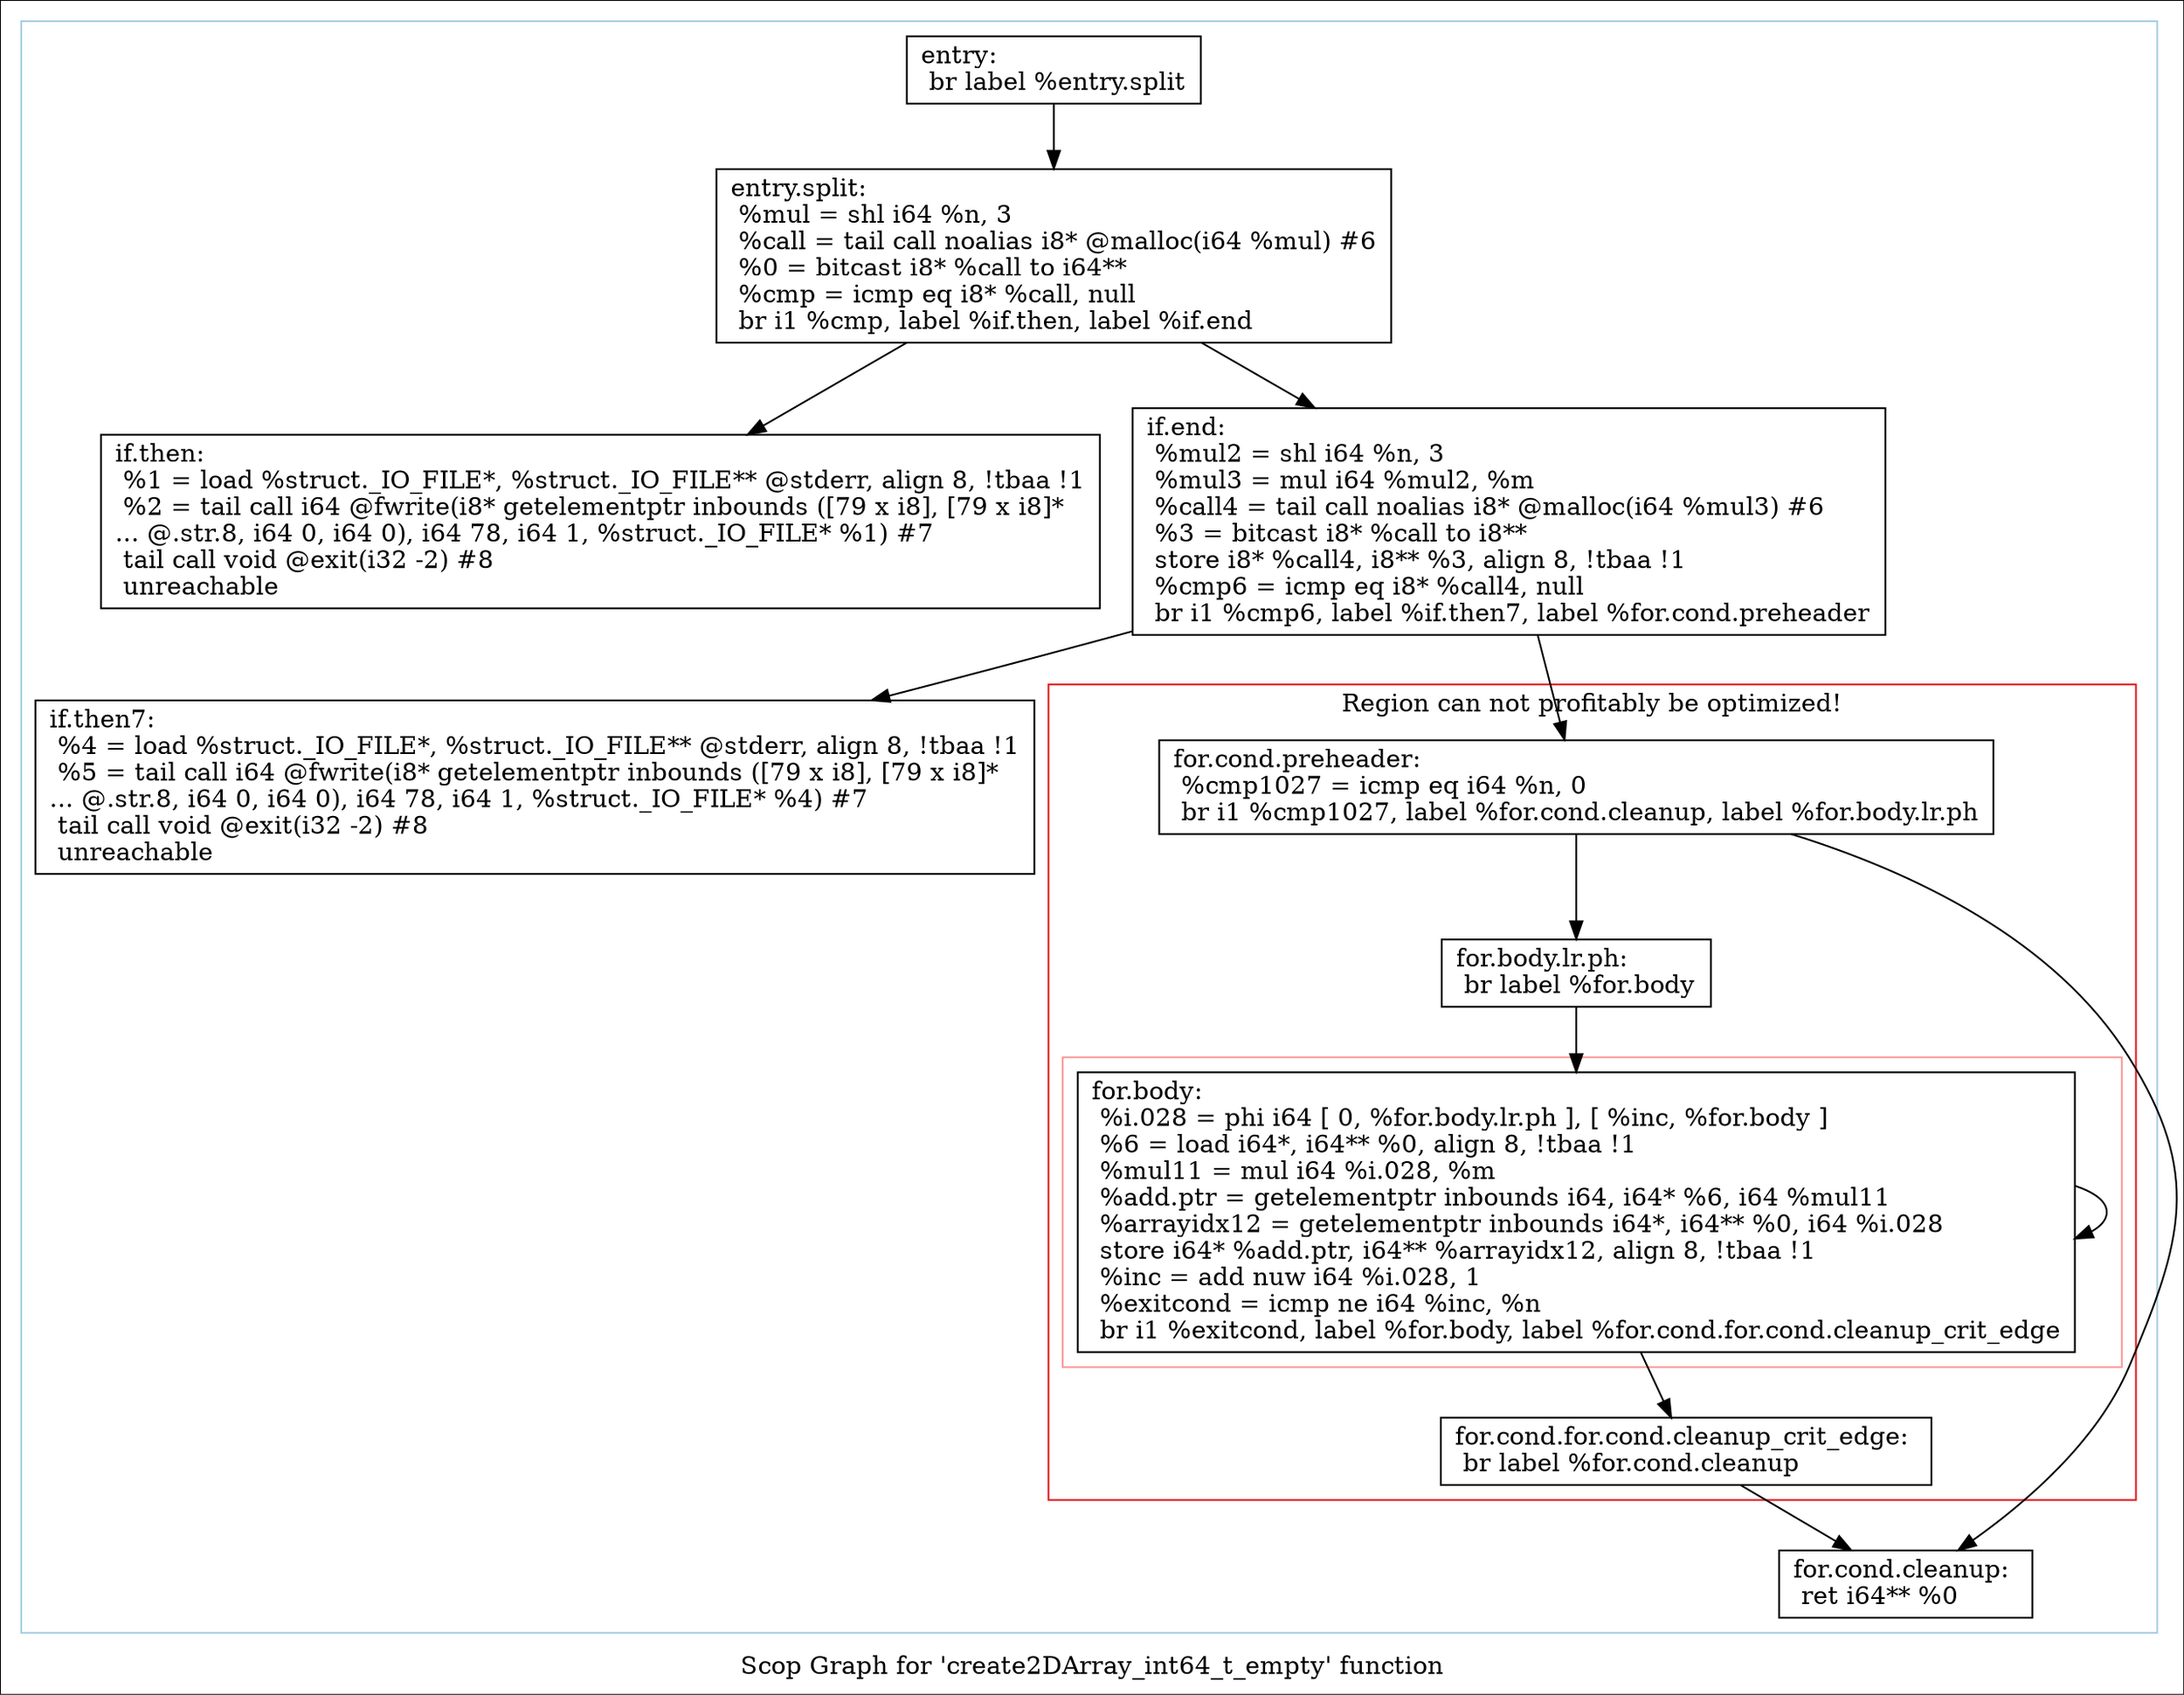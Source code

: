 digraph "Scop Graph for 'create2DArray_int64_t_empty' function" {
	label="Scop Graph for 'create2DArray_int64_t_empty' function";

	Node0xbfe1830 [shape=record,label="{entry:\l  br label %entry.split\l}"];
	Node0xbfe1830 -> Node0xc0b72d0;
	Node0xc0b72d0 [shape=record,label="{entry.split:                                      \l  %mul = shl i64 %n, 3\l  %call = tail call noalias i8* @malloc(i64 %mul) #6\l  %0 = bitcast i8* %call to i64**\l  %cmp = icmp eq i8* %call, null\l  br i1 %cmp, label %if.then, label %if.end\l}"];
	Node0xc0b72d0 -> Node0xbfaa180;
	Node0xc0b72d0 -> Node0xbfbbcd0;
	Node0xbfaa180 [shape=record,label="{if.then:                                          \l  %1 = load %struct._IO_FILE*, %struct._IO_FILE** @stderr, align 8, !tbaa !1\l  %2 = tail call i64 @fwrite(i8* getelementptr inbounds ([79 x i8], [79 x i8]*\l... @.str.8, i64 0, i64 0), i64 78, i64 1, %struct._IO_FILE* %1) #7\l  tail call void @exit(i32 -2) #8\l  unreachable\l}"];
	Node0xbfbbcd0 [shape=record,label="{if.end:                                           \l  %mul2 = shl i64 %n, 3\l  %mul3 = mul i64 %mul2, %m\l  %call4 = tail call noalias i8* @malloc(i64 %mul3) #6\l  %3 = bitcast i8* %call to i8**\l  store i8* %call4, i8** %3, align 8, !tbaa !1\l  %cmp6 = icmp eq i8* %call4, null\l  br i1 %cmp6, label %if.then7, label %for.cond.preheader\l}"];
	Node0xbfbbcd0 -> Node0xbfb0b30;
	Node0xbfbbcd0 -> Node0xbfbb560;
	Node0xbfb0b30 [shape=record,label="{if.then7:                                         \l  %4 = load %struct._IO_FILE*, %struct._IO_FILE** @stderr, align 8, !tbaa !1\l  %5 = tail call i64 @fwrite(i8* getelementptr inbounds ([79 x i8], [79 x i8]*\l... @.str.8, i64 0, i64 0), i64 78, i64 1, %struct._IO_FILE* %4) #7\l  tail call void @exit(i32 -2) #8\l  unreachable\l}"];
	Node0xbfbb560 [shape=record,label="{for.cond.preheader:                               \l  %cmp1027 = icmp eq i64 %n, 0\l  br i1 %cmp1027, label %for.cond.cleanup, label %for.body.lr.ph\l}"];
	Node0xbfbb560 -> Node0xc014db0;
	Node0xbfbb560 -> Node0xc00ecd0;
	Node0xc014db0 [shape=record,label="{for.cond.cleanup:                                 \l  ret i64** %0\l}"];
	Node0xc00ecd0 [shape=record,label="{for.body.lr.ph:                                   \l  br label %for.body\l}"];
	Node0xc00ecd0 -> Node0xbfddd30;
	Node0xbfddd30 [shape=record,label="{for.body:                                         \l  %i.028 = phi i64 [ 0, %for.body.lr.ph ], [ %inc, %for.body ]\l  %6 = load i64*, i64** %0, align 8, !tbaa !1\l  %mul11 = mul i64 %i.028, %m\l  %add.ptr = getelementptr inbounds i64, i64* %6, i64 %mul11\l  %arrayidx12 = getelementptr inbounds i64*, i64** %0, i64 %i.028\l  store i64* %add.ptr, i64** %arrayidx12, align 8, !tbaa !1\l  %inc = add nuw i64 %i.028, 1\l  %exitcond = icmp ne i64 %inc, %n\l  br i1 %exitcond, label %for.body, label %for.cond.for.cond.cleanup_crit_edge\l}"];
	Node0xbfddd30 -> Node0xbfddd30[constraint=false];
	Node0xbfddd30 -> Node0xbfd29e0;
	Node0xbfd29e0 [shape=record,label="{for.cond.for.cond.cleanup_crit_edge:              \l  br label %for.cond.cleanup\l}"];
	Node0xbfd29e0 -> Node0xc014db0;
	colorscheme = "paired12"
        subgraph cluster_0xbfdb290 {
          label = "";
          style = solid;
          color = 1
          subgraph cluster_0xbfca760 {
            label = "Region can not profitably be optimized!";
            style = solid;
            color = 6
            subgraph cluster_0xc012d00 {
              label = "";
              style = solid;
              color = 5
              Node0xbfddd30;
            }
            Node0xbfbb560;
            Node0xc00ecd0;
            Node0xbfd29e0;
          }
          Node0xbfe1830;
          Node0xc0b72d0;
          Node0xbfaa180;
          Node0xbfbbcd0;
          Node0xbfb0b30;
          Node0xc014db0;
        }
}
